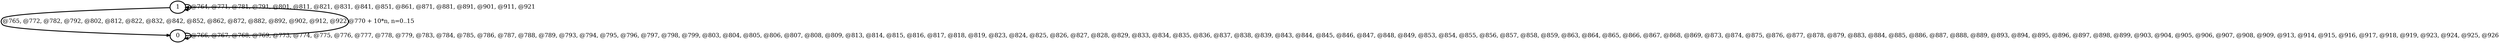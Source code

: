 digraph G {
        node [style=rounded, penwidth=3, fontsize=20, shape=oval];
        "1" -> "1" [label="@764, @771, @781, @791, @801, @811, @821, @831, @841, @851, @861, @871, @881, @891, @901, @911, @921", color=black,arrowsize=1,style=bold,penwidth=3,fontsize=20];
"1" -> "0" [label="@765, @772, @782, @792, @802, @812, @822, @832, @842, @852, @862, @872, @882, @892, @902, @912, @922", color=black,arrowsize=1,style=bold,penwidth=3,fontsize=20];
"0" -> "0" [label="@766, @767, @768, @769, @773, @774, @775, @776, @777, @778, @779, @783, @784, @785, @786, @787, @788, @789, @793, @794, @795, @796, @797, @798, @799, @803, @804, @805, @806, @807, @808, @809, @813, @814, @815, @816, @817, @818, @819, @823, @824, @825, @826, @827, @828, @829, @833, @834, @835, @836, @837, @838, @839, @843, @844, @845, @846, @847, @848, @849, @853, @854, @855, @856, @857, @858, @859, @863, @864, @865, @866, @867, @868, @869, @873, @874, @875, @876, @877, @878, @879, @883, @884, @885, @886, @887, @888, @889, @893, @894, @895, @896, @897, @898, @899, @903, @904, @905, @906, @907, @908, @909, @913, @914, @915, @916, @917, @918, @919, @923, @924, @925, @926", color=black,arrowsize=1,style=bold,penwidth=3,fontsize=20];
"0" -> "1" [label="@770 + 10*n, n=0..15", color=black,arrowsize=1,style=bold,penwidth=3,fontsize=20];
}

